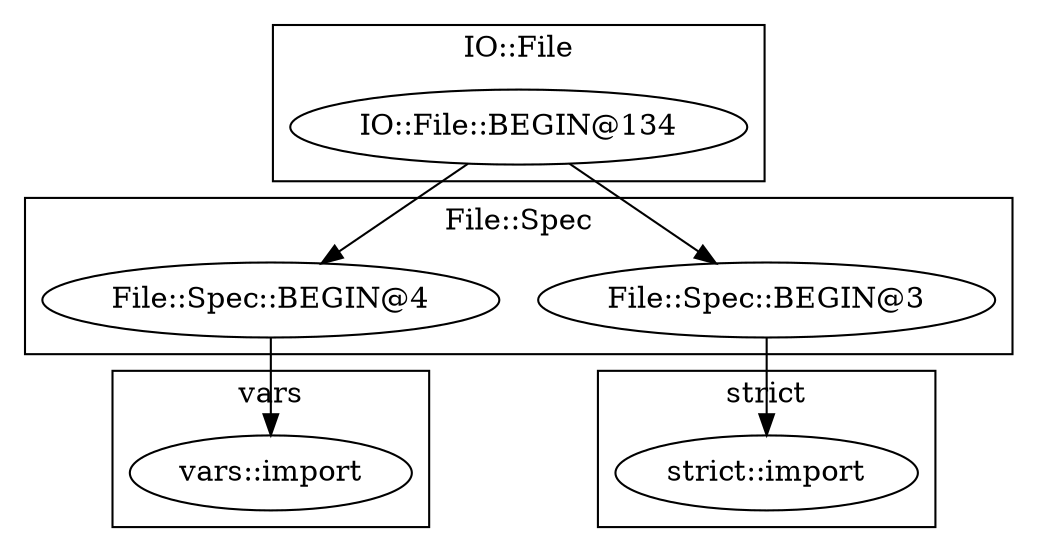 digraph {
graph [overlap=false]
subgraph cluster_vars {
	label="vars";
	"vars::import";
}
subgraph cluster_IO_File {
	label="IO::File";
	"IO::File::BEGIN@134";
}
subgraph cluster_strict {
	label="strict";
	"strict::import";
}
subgraph cluster_File_Spec {
	label="File::Spec";
	"File::Spec::BEGIN@4";
	"File::Spec::BEGIN@3";
}
"IO::File::BEGIN@134" -> "File::Spec::BEGIN@4";
"File::Spec::BEGIN@4" -> "vars::import";
"File::Spec::BEGIN@3" -> "strict::import";
"IO::File::BEGIN@134" -> "File::Spec::BEGIN@3";
}
